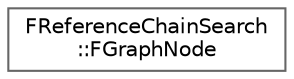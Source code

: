 digraph "Graphical Class Hierarchy"
{
 // INTERACTIVE_SVG=YES
 // LATEX_PDF_SIZE
  bgcolor="transparent";
  edge [fontname=Helvetica,fontsize=10,labelfontname=Helvetica,labelfontsize=10];
  node [fontname=Helvetica,fontsize=10,shape=box,height=0.2,width=0.4];
  rankdir="LR";
  Node0 [id="Node000000",label="FReferenceChainSearch\l::FGraphNode",height=0.2,width=0.4,color="grey40", fillcolor="white", style="filled",URL="$d6/df4/structFReferenceChainSearch_1_1FGraphNode.html",tooltip="Single node in the reference graph."];
}
